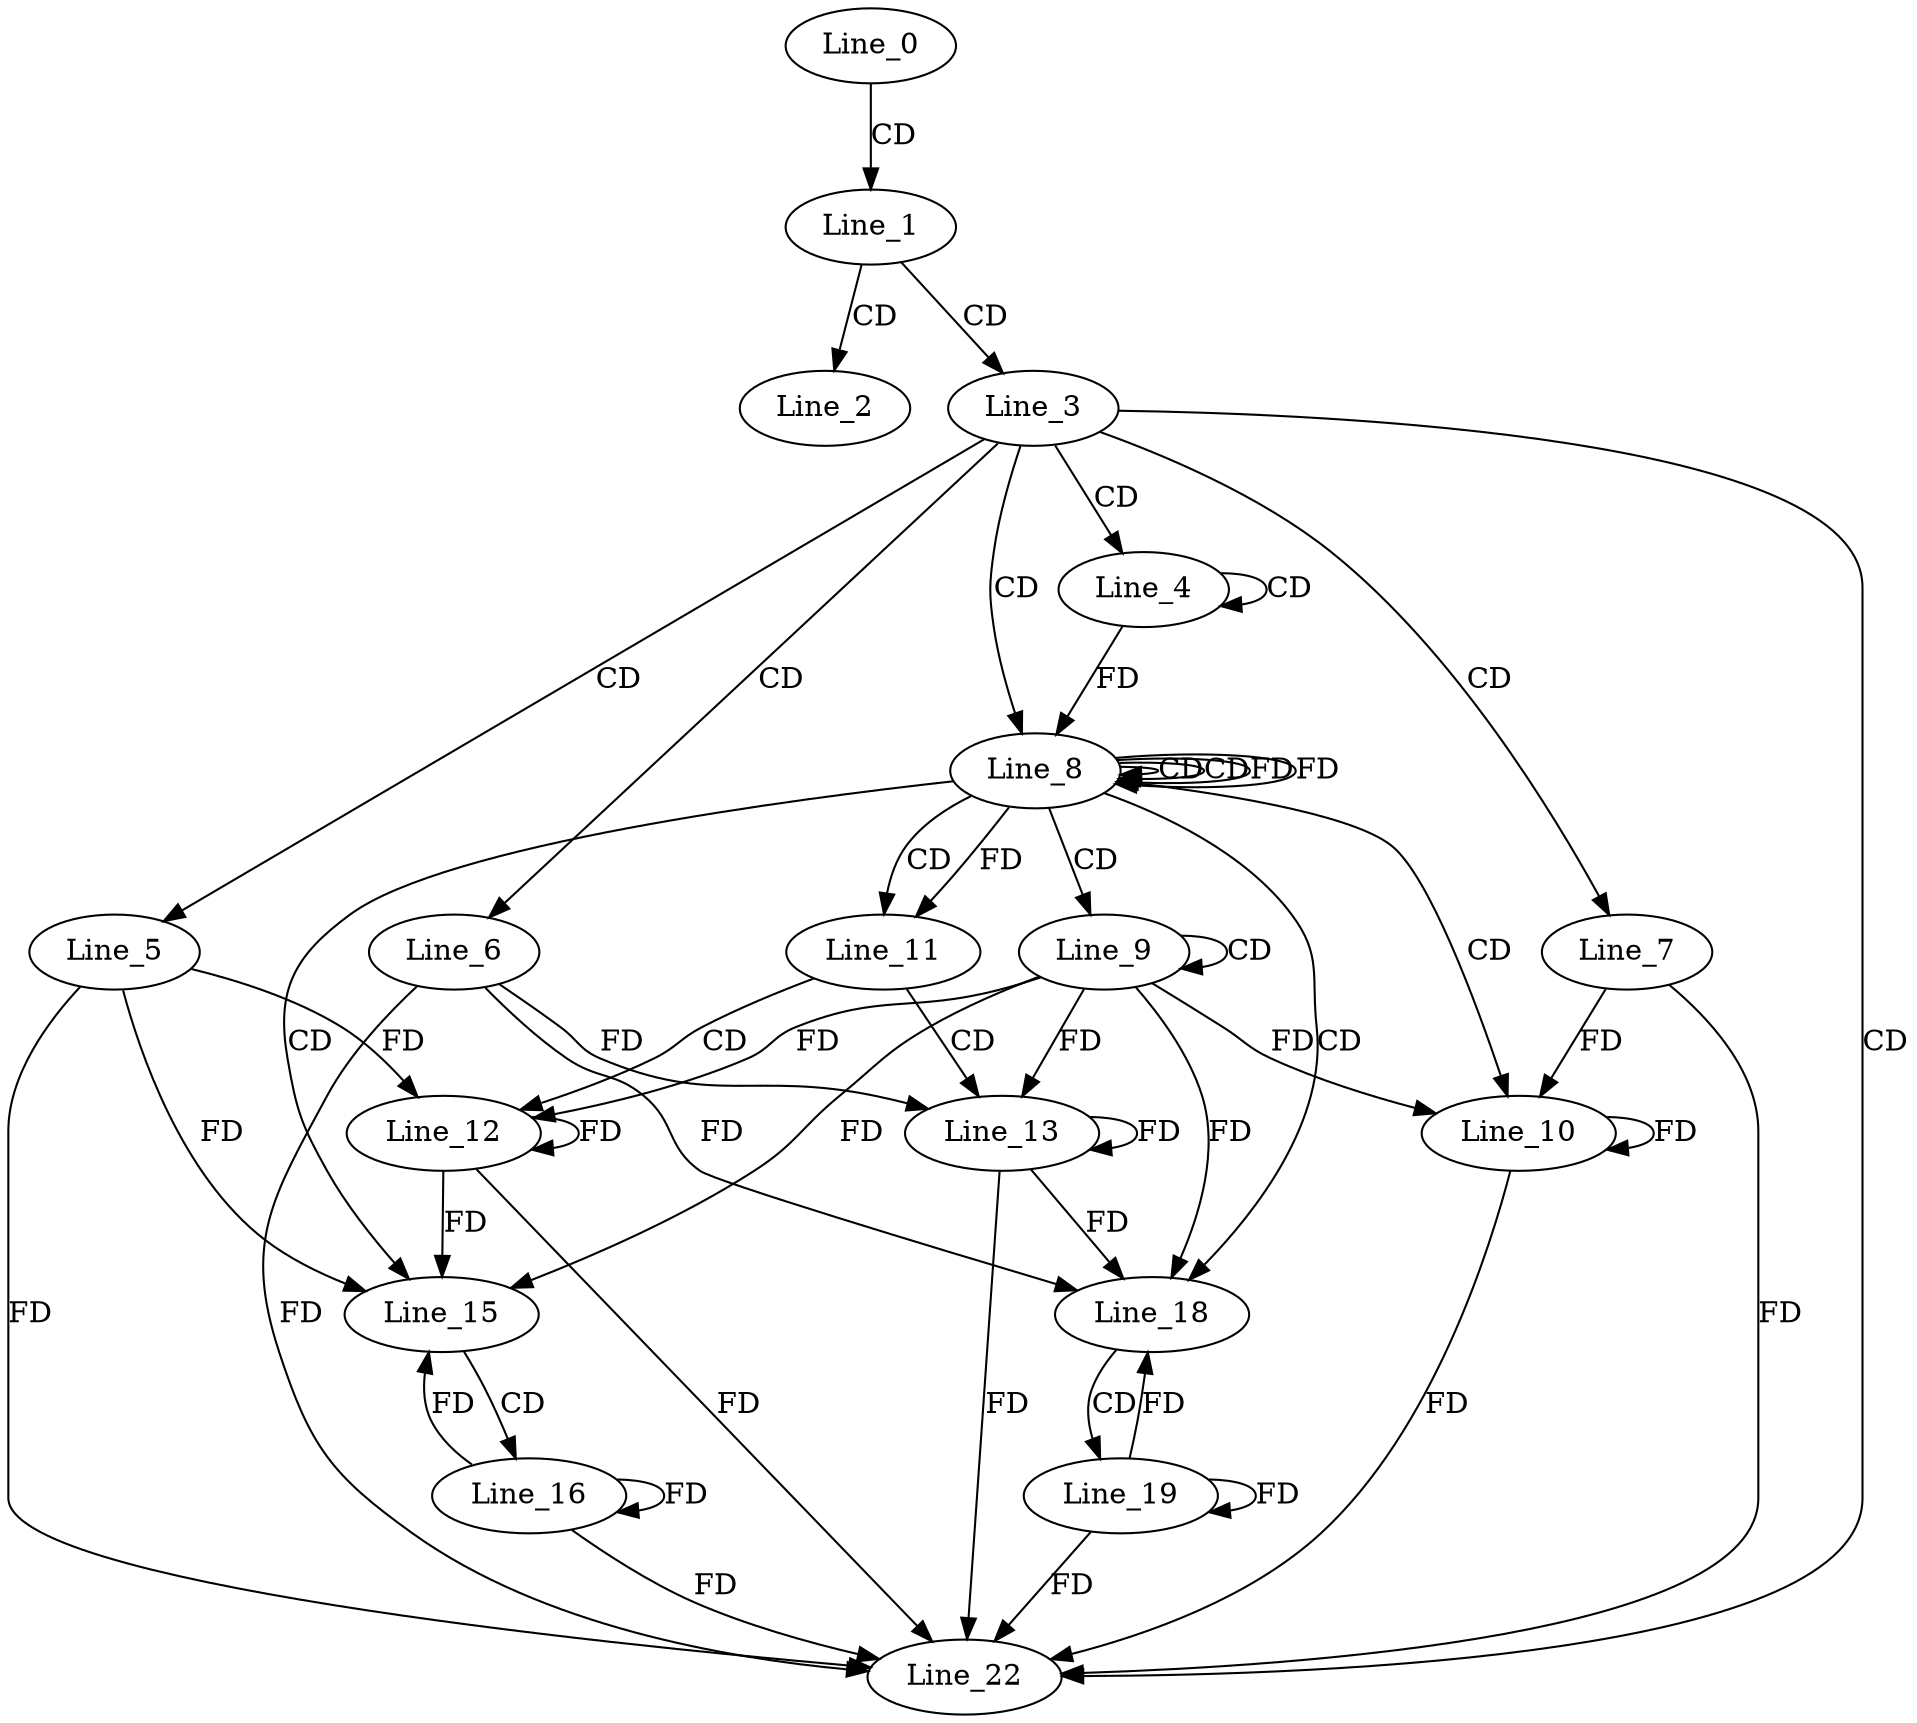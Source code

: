 digraph G {
  Line_0;
  Line_1;
  Line_2;
  Line_3;
  Line_4;
  Line_4;
  Line_5;
  Line_6;
  Line_7;
  Line_8;
  Line_8;
  Line_8;
  Line_9;
  Line_9;
  Line_10;
  Line_11;
  Line_12;
  Line_13;
  Line_15;
  Line_16;
  Line_18;
  Line_19;
  Line_22;
  Line_0 -> Line_1 [ label="CD" ];
  Line_1 -> Line_2 [ label="CD" ];
  Line_1 -> Line_3 [ label="CD" ];
  Line_3 -> Line_4 [ label="CD" ];
  Line_4 -> Line_4 [ label="CD" ];
  Line_3 -> Line_5 [ label="CD" ];
  Line_3 -> Line_6 [ label="CD" ];
  Line_3 -> Line_7 [ label="CD" ];
  Line_3 -> Line_8 [ label="CD" ];
  Line_8 -> Line_8 [ label="CD" ];
  Line_4 -> Line_8 [ label="FD" ];
  Line_8 -> Line_8 [ label="CD" ];
  Line_8 -> Line_8 [ label="FD" ];
  Line_8 -> Line_9 [ label="CD" ];
  Line_9 -> Line_9 [ label="CD" ];
  Line_8 -> Line_10 [ label="CD" ];
  Line_10 -> Line_10 [ label="FD" ];
  Line_7 -> Line_10 [ label="FD" ];
  Line_9 -> Line_10 [ label="FD" ];
  Line_8 -> Line_11 [ label="CD" ];
  Line_8 -> Line_11 [ label="FD" ];
  Line_11 -> Line_12 [ label="CD" ];
  Line_12 -> Line_12 [ label="FD" ];
  Line_5 -> Line_12 [ label="FD" ];
  Line_9 -> Line_12 [ label="FD" ];
  Line_11 -> Line_13 [ label="CD" ];
  Line_13 -> Line_13 [ label="FD" ];
  Line_6 -> Line_13 [ label="FD" ];
  Line_9 -> Line_13 [ label="FD" ];
  Line_8 -> Line_15 [ label="CD" ];
  Line_12 -> Line_15 [ label="FD" ];
  Line_5 -> Line_15 [ label="FD" ];
  Line_9 -> Line_15 [ label="FD" ];
  Line_15 -> Line_16 [ label="CD" ];
  Line_16 -> Line_16 [ label="FD" ];
  Line_8 -> Line_18 [ label="CD" ];
  Line_13 -> Line_18 [ label="FD" ];
  Line_6 -> Line_18 [ label="FD" ];
  Line_9 -> Line_18 [ label="FD" ];
  Line_18 -> Line_19 [ label="CD" ];
  Line_19 -> Line_19 [ label="FD" ];
  Line_3 -> Line_22 [ label="CD" ];
  Line_12 -> Line_22 [ label="FD" ];
  Line_16 -> Line_22 [ label="FD" ];
  Line_5 -> Line_22 [ label="FD" ];
  Line_13 -> Line_22 [ label="FD" ];
  Line_19 -> Line_22 [ label="FD" ];
  Line_6 -> Line_22 [ label="FD" ];
  Line_10 -> Line_22 [ label="FD" ];
  Line_7 -> Line_22 [ label="FD" ];
  Line_8 -> Line_8 [ label="FD" ];
  Line_16 -> Line_15 [ label="FD" ];
  Line_19 -> Line_18 [ label="FD" ];
}
